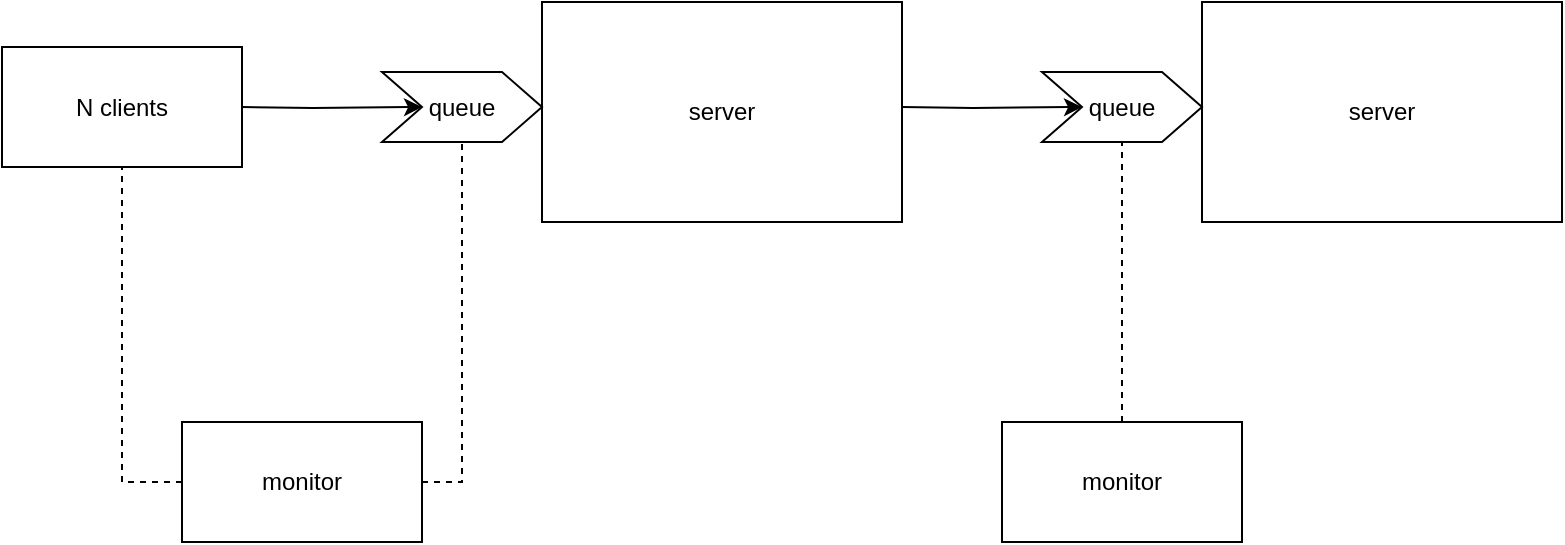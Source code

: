 <mxfile version="13.6.5">
    <diagram id="Jw6F1eXqy75Qa2RVYYBy" name="Page-1">
        <mxGraphModel dx="1119" dy="555" grid="1" gridSize="10" guides="1" tooltips="1" connect="1" arrows="1" fold="1" page="1" pageScale="1" pageWidth="827" pageHeight="1169" math="0" shadow="0">
            <root>
                <mxCell id="0"/>
                <mxCell id="1" parent="0"/>
                <mxCell id="2" value="server" style="rounded=0;whiteSpace=wrap;html=1;" parent="1" vertex="1">
                    <mxGeometry x="310" y="220" width="180" height="110" as="geometry"/>
                </mxCell>
                <mxCell id="3" value="queue" style="shape=step;perimeter=stepPerimeter;whiteSpace=wrap;html=1;fixedSize=1;" parent="1" vertex="1">
                    <mxGeometry x="230" y="255" width="80" height="35" as="geometry"/>
                </mxCell>
                <mxCell id="4" style="edgeStyle=orthogonalEdgeStyle;rounded=0;orthogonalLoop=1;jettySize=auto;html=1;entryX=0;entryY=0.5;entryDx=0;entryDy=0;" parent="1" target="3" edge="1">
                    <mxGeometry relative="1" as="geometry">
                        <mxPoint x="160" y="272.5" as="sourcePoint"/>
                    </mxGeometry>
                </mxCell>
                <mxCell id="5" value="N clients" style="rounded=0;whiteSpace=wrap;html=1;" parent="1" vertex="1">
                    <mxGeometry x="40" y="242.5" width="120" height="60" as="geometry"/>
                </mxCell>
                <mxCell id="11" style="edgeStyle=orthogonalEdgeStyle;rounded=0;orthogonalLoop=1;jettySize=auto;html=1;endArrow=none;endFill=0;dashed=1;" parent="1" source="8" target="5" edge="1">
                    <mxGeometry relative="1" as="geometry">
                        <Array as="points">
                            <mxPoint x="100" y="460"/>
                        </Array>
                    </mxGeometry>
                </mxCell>
                <mxCell id="12" style="edgeStyle=orthogonalEdgeStyle;rounded=0;orthogonalLoop=1;jettySize=auto;html=1;dashed=1;endArrow=none;endFill=0;" parent="1" source="8" target="3" edge="1">
                    <mxGeometry relative="1" as="geometry">
                        <Array as="points">
                            <mxPoint x="270" y="460"/>
                        </Array>
                    </mxGeometry>
                </mxCell>
                <mxCell id="8" value="monitor" style="rounded=0;whiteSpace=wrap;html=1;" parent="1" vertex="1">
                    <mxGeometry x="130" y="430" width="120" height="60" as="geometry"/>
                </mxCell>
                <mxCell id="13" value="server" style="rounded=0;whiteSpace=wrap;html=1;" parent="1" vertex="1">
                    <mxGeometry x="640" y="220" width="180" height="110" as="geometry"/>
                </mxCell>
                <mxCell id="14" value="queue" style="shape=step;perimeter=stepPerimeter;whiteSpace=wrap;html=1;fixedSize=1;" parent="1" vertex="1">
                    <mxGeometry x="560" y="255" width="80" height="35" as="geometry"/>
                </mxCell>
                <mxCell id="15" style="edgeStyle=orthogonalEdgeStyle;rounded=0;orthogonalLoop=1;jettySize=auto;html=1;entryX=0;entryY=0.5;entryDx=0;entryDy=0;" parent="1" target="14" edge="1">
                    <mxGeometry relative="1" as="geometry">
                        <mxPoint x="490" y="272.5" as="sourcePoint"/>
                    </mxGeometry>
                </mxCell>
                <mxCell id="19" style="edgeStyle=orthogonalEdgeStyle;rounded=0;orthogonalLoop=1;jettySize=auto;html=1;entryX=0.5;entryY=1;entryDx=0;entryDy=0;dashed=1;endArrow=none;endFill=0;" parent="1" source="17" target="14" edge="1">
                    <mxGeometry relative="1" as="geometry">
                        <Array as="points">
                            <mxPoint x="600" y="440"/>
                        </Array>
                    </mxGeometry>
                </mxCell>
                <mxCell id="17" value="monitor" style="rounded=0;whiteSpace=wrap;html=1;" parent="1" vertex="1">
                    <mxGeometry x="540" y="430" width="120" height="60" as="geometry"/>
                </mxCell>
            </root>
        </mxGraphModel>
    </diagram>
</mxfile>